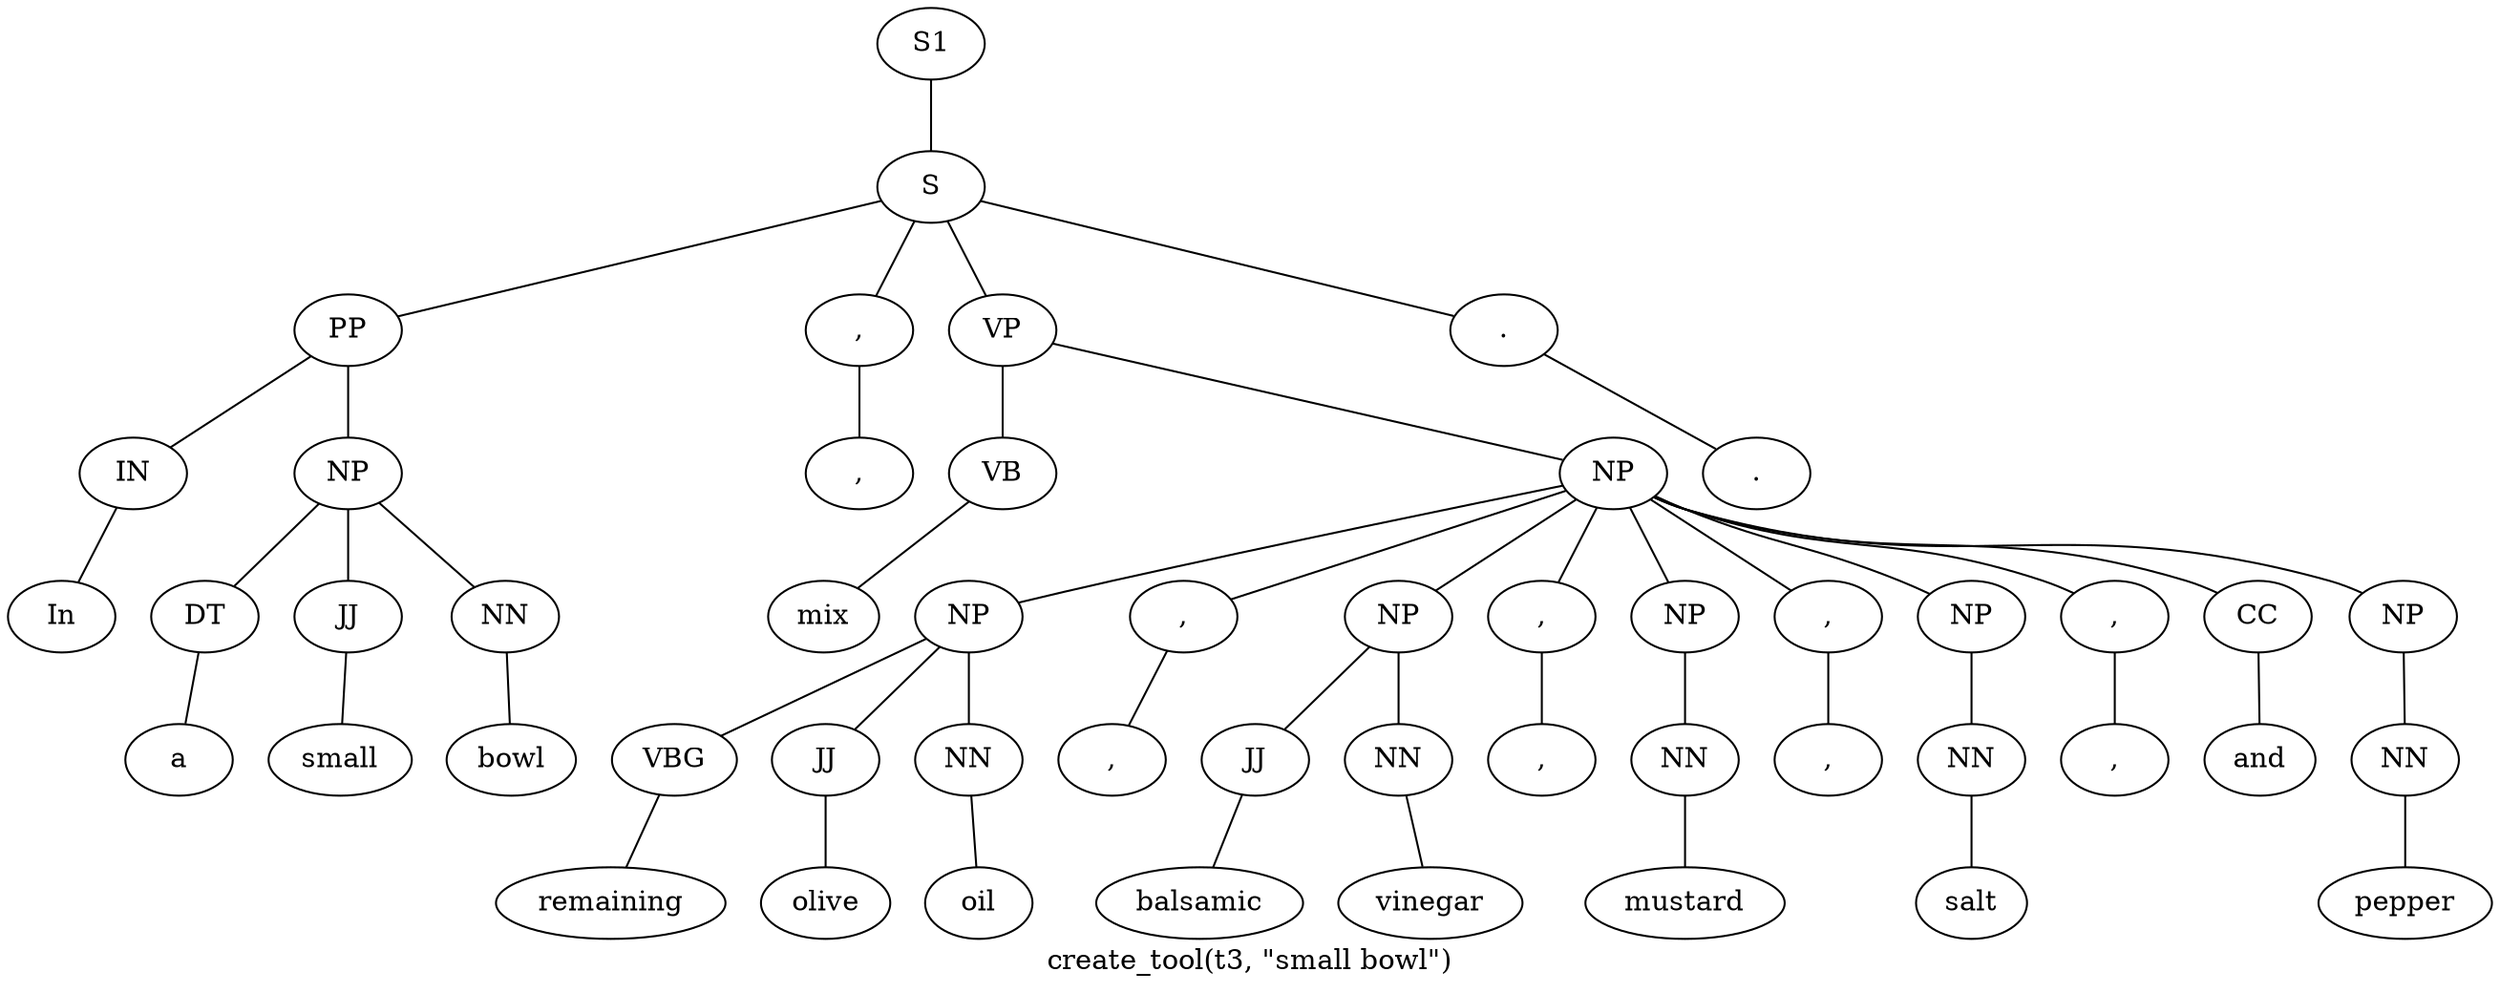 graph SyntaxGraph {
	label = "create_tool(t3, \"small bowl\")";
	Node0 [label="S1"];
	Node1 [label="S"];
	Node2 [label="PP"];
	Node3 [label="IN"];
	Node4 [label="In"];
	Node5 [label="NP"];
	Node6 [label="DT"];
	Node7 [label="a"];
	Node8 [label="JJ"];
	Node9 [label="small"];
	Node10 [label="NN"];
	Node11 [label="bowl"];
	Node12 [label=","];
	Node13 [label=","];
	Node14 [label="VP"];
	Node15 [label="VB"];
	Node16 [label="mix"];
	Node17 [label="NP"];
	Node18 [label="NP"];
	Node19 [label="VBG"];
	Node20 [label="remaining"];
	Node21 [label="JJ"];
	Node22 [label="olive"];
	Node23 [label="NN"];
	Node24 [label="oil"];
	Node25 [label=","];
	Node26 [label=","];
	Node27 [label="NP"];
	Node28 [label="JJ"];
	Node29 [label="balsamic"];
	Node30 [label="NN"];
	Node31 [label="vinegar"];
	Node32 [label=","];
	Node33 [label=","];
	Node34 [label="NP"];
	Node35 [label="NN"];
	Node36 [label="mustard"];
	Node37 [label=","];
	Node38 [label=","];
	Node39 [label="NP"];
	Node40 [label="NN"];
	Node41 [label="salt"];
	Node42 [label=","];
	Node43 [label=","];
	Node44 [label="CC"];
	Node45 [label="and"];
	Node46 [label="NP"];
	Node47 [label="NN"];
	Node48 [label="pepper"];
	Node49 [label="."];
	Node50 [label="."];

	Node0 -- Node1;
	Node1 -- Node2;
	Node1 -- Node12;
	Node1 -- Node14;
	Node1 -- Node49;
	Node2 -- Node3;
	Node2 -- Node5;
	Node3 -- Node4;
	Node5 -- Node6;
	Node5 -- Node8;
	Node5 -- Node10;
	Node6 -- Node7;
	Node8 -- Node9;
	Node10 -- Node11;
	Node12 -- Node13;
	Node14 -- Node15;
	Node14 -- Node17;
	Node15 -- Node16;
	Node17 -- Node18;
	Node17 -- Node25;
	Node17 -- Node27;
	Node17 -- Node32;
	Node17 -- Node34;
	Node17 -- Node37;
	Node17 -- Node39;
	Node17 -- Node42;
	Node17 -- Node44;
	Node17 -- Node46;
	Node18 -- Node19;
	Node18 -- Node21;
	Node18 -- Node23;
	Node19 -- Node20;
	Node21 -- Node22;
	Node23 -- Node24;
	Node25 -- Node26;
	Node27 -- Node28;
	Node27 -- Node30;
	Node28 -- Node29;
	Node30 -- Node31;
	Node32 -- Node33;
	Node34 -- Node35;
	Node35 -- Node36;
	Node37 -- Node38;
	Node39 -- Node40;
	Node40 -- Node41;
	Node42 -- Node43;
	Node44 -- Node45;
	Node46 -- Node47;
	Node47 -- Node48;
	Node49 -- Node50;
}